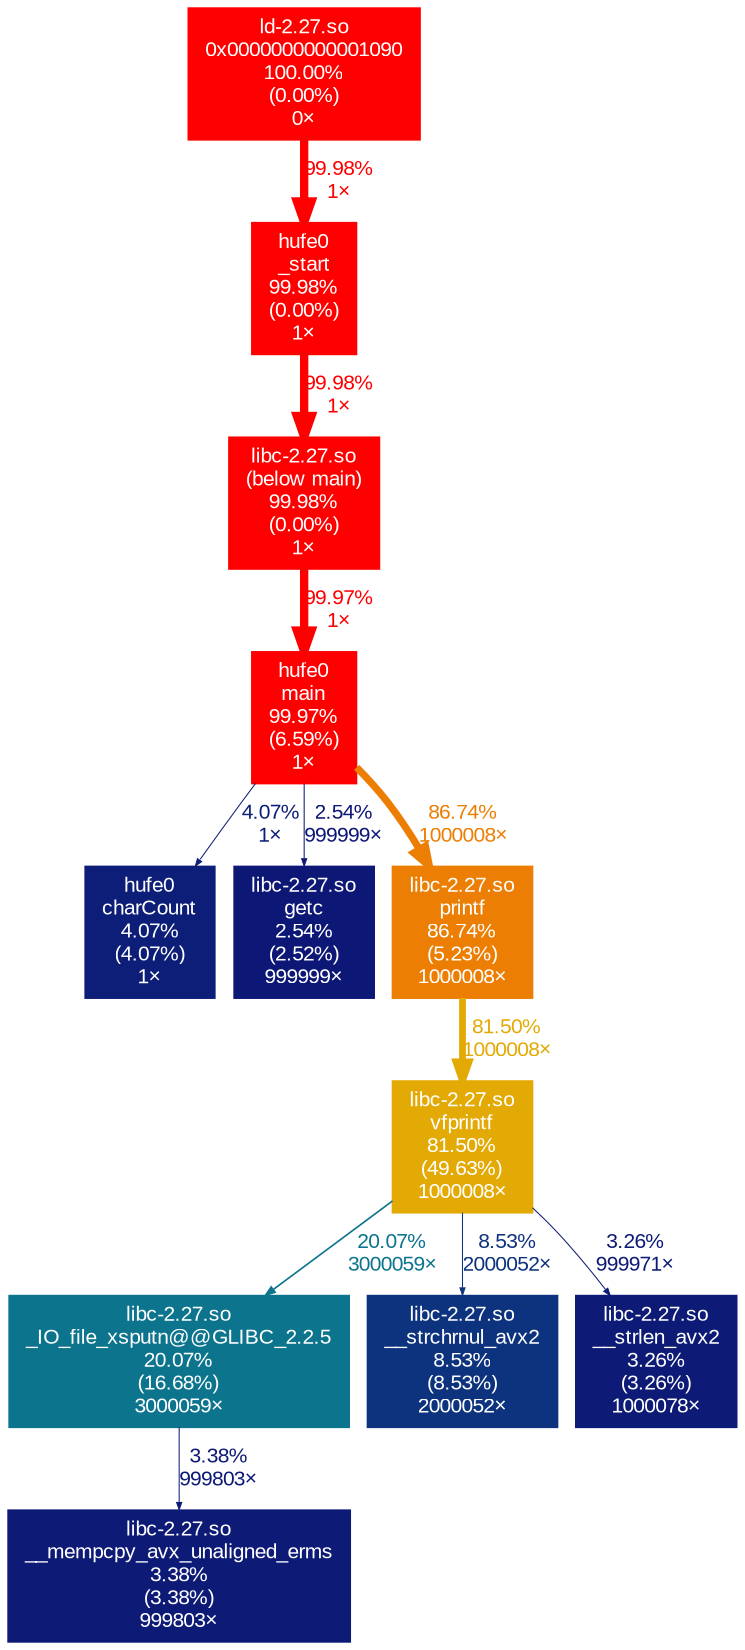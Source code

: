 digraph {
	graph [fontname=Arial, nodesep=0.125, ranksep=0.25];
	node [fontcolor=white, fontname=Arial, height=0, shape=box, style=filled, width=0];
	edge [fontname=Arial];
	"(below main)" [color="#ff0000", fontcolor="#ffffff", fontsize="10.00", label="libc-2.27.so\n(below main)\n99.98%\n(0.00%)\n1×"];
	"(below main)" -> main [arrowsize="1.00", color="#ff0000", fontcolor="#ff0000", fontsize="10.00", label="99.97%\n1×", labeldistance="4.00", penwidth="4.00"];
	"0x0000000000001090" [color="#ff0000", fontcolor="#ffffff", fontsize="10.00", label="ld-2.27.so\n0x0000000000001090\n100.00%\n(0.00%)\n0×"];
	"0x0000000000001090" -> "_start" [arrowsize="1.00", color="#ff0000", fontcolor="#ff0000", fontsize="10.00", label="99.98%\n1×", labeldistance="4.00", penwidth="4.00"];
	"_IO_file_xsputn@@GLIBC_2.2.5" [color="#0c748d", fontcolor="#ffffff", fontsize="10.00", label="libc-2.27.so\n_IO_file_xsputn@@GLIBC_2.2.5\n20.07%\n(16.68%)\n3000059×"];
	"_IO_file_xsputn@@GLIBC_2.2.5" -> "__mempcpy_avx_unaligned_erms" [arrowsize="0.35", color="#0d1b77", fontcolor="#0d1b77", fontsize="10.00", label="3.38%\n999803×", labeldistance="0.50", penwidth="0.50"];
	"__mempcpy_avx_unaligned_erms" [color="#0d1b77", fontcolor="#ffffff", fontsize="10.00", label="libc-2.27.so\n__mempcpy_avx_unaligned_erms\n3.38%\n(3.38%)\n999803×"];
	"__strchrnul_avx2" [color="#0d337e", fontcolor="#ffffff", fontsize="10.00", label="libc-2.27.so\n__strchrnul_avx2\n8.53%\n(8.53%)\n2000052×"];
	"__strlen_avx2" [color="#0d1b77", fontcolor="#ffffff", fontsize="10.00", label="libc-2.27.so\n__strlen_avx2\n3.26%\n(3.26%)\n1000078×"];
	"_start" [color="#ff0000", fontcolor="#ffffff", fontsize="10.00", label="hufe0\n_start\n99.98%\n(0.00%)\n1×"];
	"_start" -> "(below main)" [arrowsize="1.00", color="#ff0000", fontcolor="#ff0000", fontsize="10.00", label="99.98%\n1×", labeldistance="4.00", penwidth="4.00"];
	charCount [color="#0d1e78", fontcolor="#ffffff", fontsize="10.00", label="hufe0\ncharCount\n4.07%\n(4.07%)\n1×"];
	getc [color="#0d1776", fontcolor="#ffffff", fontsize="10.00", label="libc-2.27.so\ngetc\n2.54%\n(2.52%)\n999999×"];
	main [color="#ff0000", fontcolor="#ffffff", fontsize="10.00", label="hufe0\nmain\n99.97%\n(6.59%)\n1×"];
	main -> charCount [arrowsize="0.35", color="#0d1e78", fontcolor="#0d1e78", fontsize="10.00", label="4.07%\n1×", labeldistance="0.50", penwidth="0.50"];
	main -> getc [arrowsize="0.35", color="#0d1776", fontcolor="#0d1776", fontsize="10.00", label="2.54%\n999999×", labeldistance="0.50", penwidth="0.50"];
	main -> printf [arrowsize="0.93", color="#eb7e03", fontcolor="#eb7e03", fontsize="10.00", label="86.74%\n1000008×", labeldistance="3.47", penwidth="3.47"];
	printf [color="#eb7e03", fontcolor="#ffffff", fontsize="10.00", label="libc-2.27.so\nprintf\n86.74%\n(5.23%)\n1000008×"];
	printf -> vfprintf [arrowsize="0.90", color="#e3a904", fontcolor="#e3a904", fontsize="10.00", label="81.50%\n1000008×", labeldistance="3.26", penwidth="3.26"];
	vfprintf [color="#e3a904", fontcolor="#ffffff", fontsize="10.00", label="libc-2.27.so\nvfprintf\n81.50%\n(49.63%)\n1000008×"];
	vfprintf -> "_IO_file_xsputn@@GLIBC_2.2.5" [arrowsize="0.45", color="#0c748d", fontcolor="#0c748d", fontsize="10.00", label="20.07%\n3000059×", labeldistance="0.80", penwidth="0.80"];
	vfprintf -> "__strchrnul_avx2" [arrowsize="0.35", color="#0d337e", fontcolor="#0d337e", fontsize="10.00", label="8.53%\n2000052×", labeldistance="0.50", penwidth="0.50"];
	vfprintf -> "__strlen_avx2" [arrowsize="0.35", color="#0d1b77", fontcolor="#0d1b77", fontsize="10.00", label="3.26%\n999971×", labeldistance="0.50", penwidth="0.50"];
}
